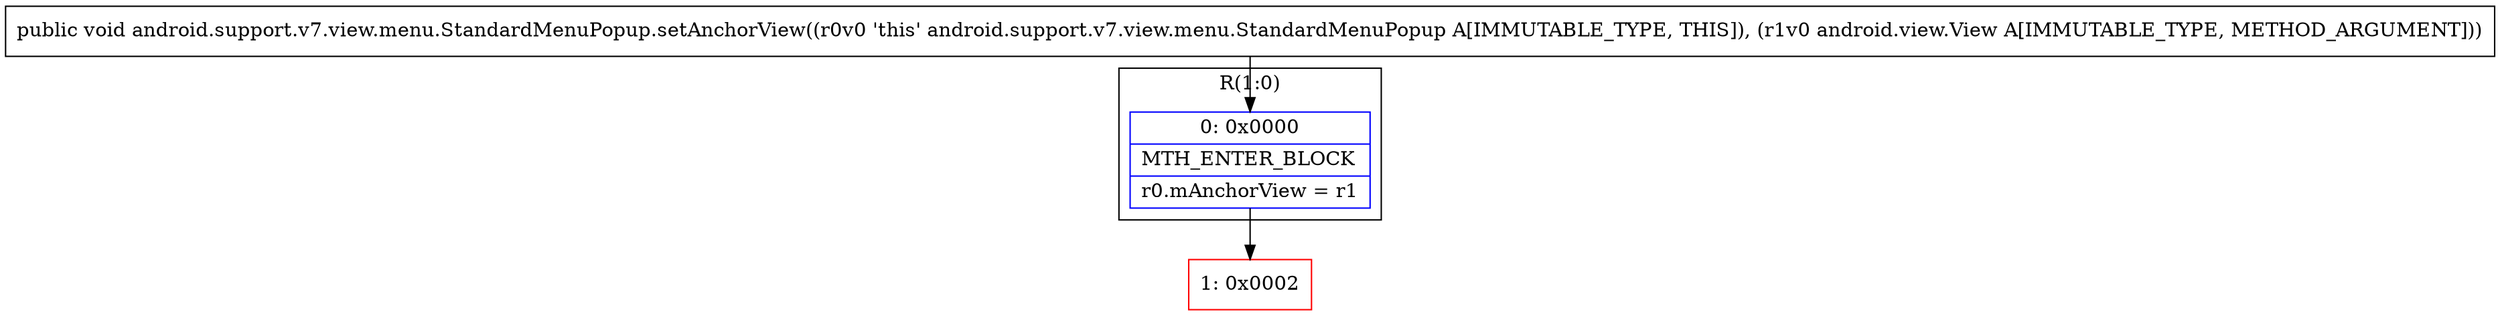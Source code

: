 digraph "CFG forandroid.support.v7.view.menu.StandardMenuPopup.setAnchorView(Landroid\/view\/View;)V" {
subgraph cluster_Region_988672028 {
label = "R(1:0)";
node [shape=record,color=blue];
Node_0 [shape=record,label="{0\:\ 0x0000|MTH_ENTER_BLOCK\l|r0.mAnchorView = r1\l}"];
}
Node_1 [shape=record,color=red,label="{1\:\ 0x0002}"];
MethodNode[shape=record,label="{public void android.support.v7.view.menu.StandardMenuPopup.setAnchorView((r0v0 'this' android.support.v7.view.menu.StandardMenuPopup A[IMMUTABLE_TYPE, THIS]), (r1v0 android.view.View A[IMMUTABLE_TYPE, METHOD_ARGUMENT])) }"];
MethodNode -> Node_0;
Node_0 -> Node_1;
}

